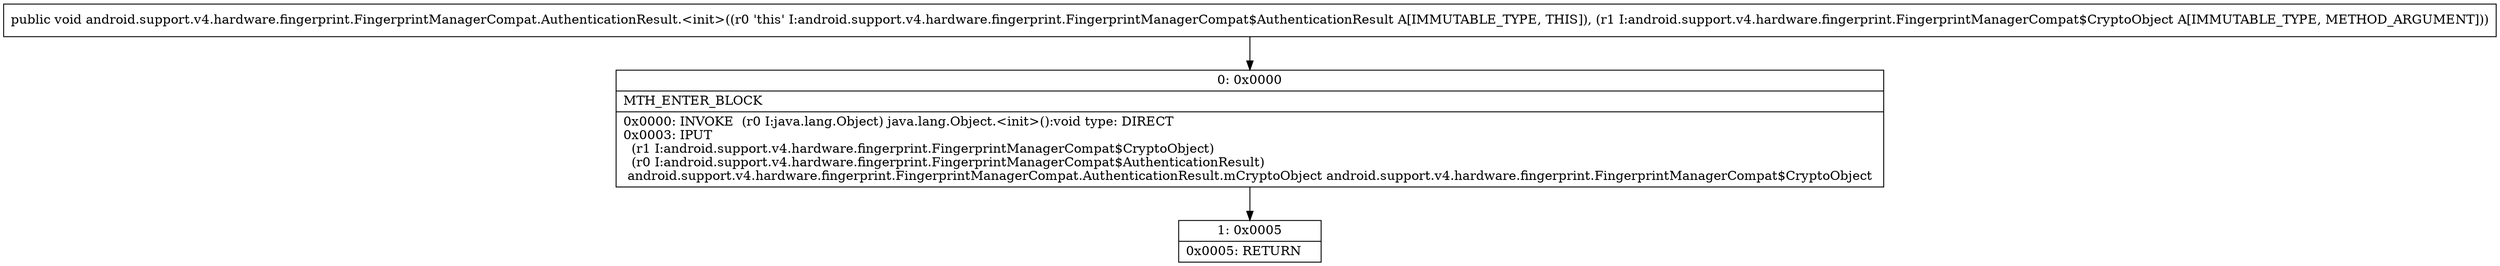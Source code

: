 digraph "CFG forandroid.support.v4.hardware.fingerprint.FingerprintManagerCompat.AuthenticationResult.\<init\>(Landroid\/support\/v4\/hardware\/fingerprint\/FingerprintManagerCompat$CryptoObject;)V" {
Node_0 [shape=record,label="{0\:\ 0x0000|MTH_ENTER_BLOCK\l|0x0000: INVOKE  (r0 I:java.lang.Object) java.lang.Object.\<init\>():void type: DIRECT \l0x0003: IPUT  \l  (r1 I:android.support.v4.hardware.fingerprint.FingerprintManagerCompat$CryptoObject)\l  (r0 I:android.support.v4.hardware.fingerprint.FingerprintManagerCompat$AuthenticationResult)\l android.support.v4.hardware.fingerprint.FingerprintManagerCompat.AuthenticationResult.mCryptoObject android.support.v4.hardware.fingerprint.FingerprintManagerCompat$CryptoObject \l}"];
Node_1 [shape=record,label="{1\:\ 0x0005|0x0005: RETURN   \l}"];
MethodNode[shape=record,label="{public void android.support.v4.hardware.fingerprint.FingerprintManagerCompat.AuthenticationResult.\<init\>((r0 'this' I:android.support.v4.hardware.fingerprint.FingerprintManagerCompat$AuthenticationResult A[IMMUTABLE_TYPE, THIS]), (r1 I:android.support.v4.hardware.fingerprint.FingerprintManagerCompat$CryptoObject A[IMMUTABLE_TYPE, METHOD_ARGUMENT])) }"];
MethodNode -> Node_0;
Node_0 -> Node_1;
}

